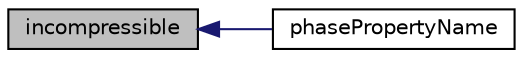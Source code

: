 digraph "incompressible"
{
  bgcolor="transparent";
  edge [fontname="Helvetica",fontsize="10",labelfontname="Helvetica",labelfontsize="10"];
  node [fontname="Helvetica",fontsize="10",shape=record];
  rankdir="LR";
  Node1302 [label="incompressible",height=0.2,width=0.4,color="black", fillcolor="grey75", style="filled", fontcolor="black"];
  Node1302 -> Node1303 [dir="back",color="midnightblue",fontsize="10",style="solid",fontname="Helvetica"];
  Node1303 [label="phasePropertyName",height=0.2,width=0.4,color="black",URL="$a30993.html#a5d1edb9297e509e2525d2739e3609461"];
}
